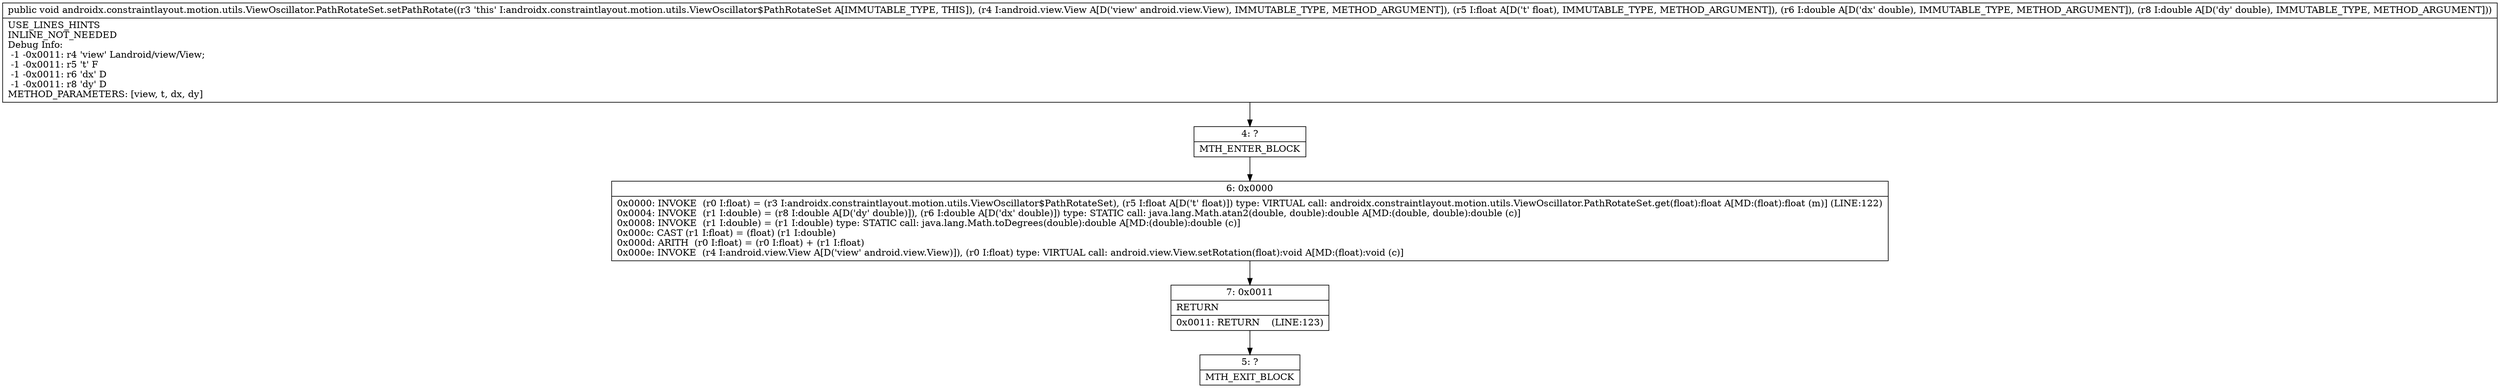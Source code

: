 digraph "CFG forandroidx.constraintlayout.motion.utils.ViewOscillator.PathRotateSet.setPathRotate(Landroid\/view\/View;FDD)V" {
Node_4 [shape=record,label="{4\:\ ?|MTH_ENTER_BLOCK\l}"];
Node_6 [shape=record,label="{6\:\ 0x0000|0x0000: INVOKE  (r0 I:float) = (r3 I:androidx.constraintlayout.motion.utils.ViewOscillator$PathRotateSet), (r5 I:float A[D('t' float)]) type: VIRTUAL call: androidx.constraintlayout.motion.utils.ViewOscillator.PathRotateSet.get(float):float A[MD:(float):float (m)] (LINE:122)\l0x0004: INVOKE  (r1 I:double) = (r8 I:double A[D('dy' double)]), (r6 I:double A[D('dx' double)]) type: STATIC call: java.lang.Math.atan2(double, double):double A[MD:(double, double):double (c)]\l0x0008: INVOKE  (r1 I:double) = (r1 I:double) type: STATIC call: java.lang.Math.toDegrees(double):double A[MD:(double):double (c)]\l0x000c: CAST (r1 I:float) = (float) (r1 I:double) \l0x000d: ARITH  (r0 I:float) = (r0 I:float) + (r1 I:float) \l0x000e: INVOKE  (r4 I:android.view.View A[D('view' android.view.View)]), (r0 I:float) type: VIRTUAL call: android.view.View.setRotation(float):void A[MD:(float):void (c)]\l}"];
Node_7 [shape=record,label="{7\:\ 0x0011|RETURN\l|0x0011: RETURN    (LINE:123)\l}"];
Node_5 [shape=record,label="{5\:\ ?|MTH_EXIT_BLOCK\l}"];
MethodNode[shape=record,label="{public void androidx.constraintlayout.motion.utils.ViewOscillator.PathRotateSet.setPathRotate((r3 'this' I:androidx.constraintlayout.motion.utils.ViewOscillator$PathRotateSet A[IMMUTABLE_TYPE, THIS]), (r4 I:android.view.View A[D('view' android.view.View), IMMUTABLE_TYPE, METHOD_ARGUMENT]), (r5 I:float A[D('t' float), IMMUTABLE_TYPE, METHOD_ARGUMENT]), (r6 I:double A[D('dx' double), IMMUTABLE_TYPE, METHOD_ARGUMENT]), (r8 I:double A[D('dy' double), IMMUTABLE_TYPE, METHOD_ARGUMENT]))  | USE_LINES_HINTS\lINLINE_NOT_NEEDED\lDebug Info:\l  \-1 \-0x0011: r4 'view' Landroid\/view\/View;\l  \-1 \-0x0011: r5 't' F\l  \-1 \-0x0011: r6 'dx' D\l  \-1 \-0x0011: r8 'dy' D\lMETHOD_PARAMETERS: [view, t, dx, dy]\l}"];
MethodNode -> Node_4;Node_4 -> Node_6;
Node_6 -> Node_7;
Node_7 -> Node_5;
}

